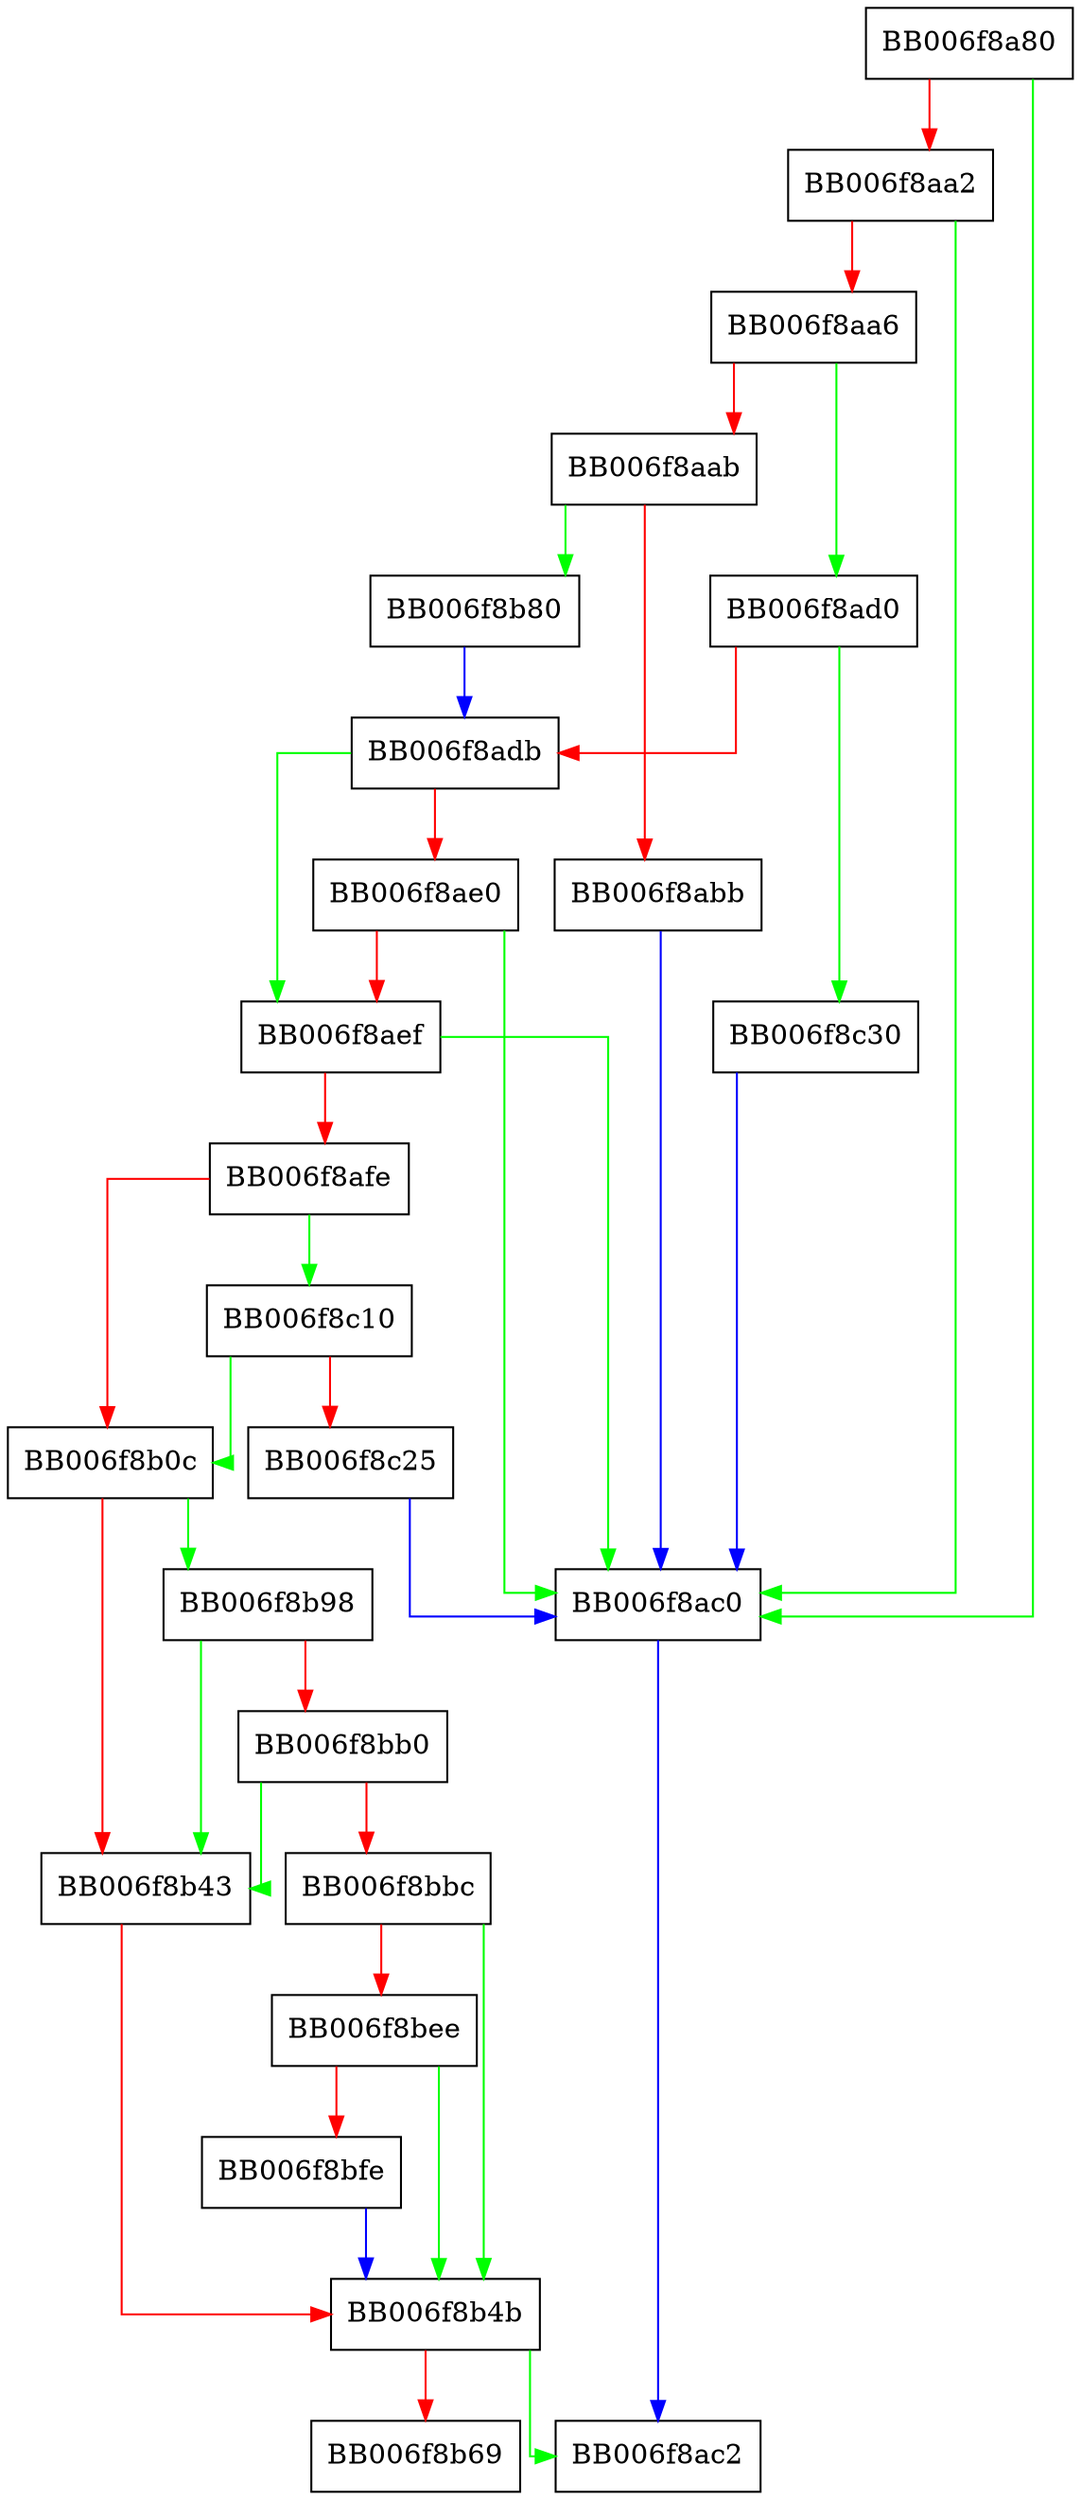 digraph sm2sig_digest_signverify_init {
  node [shape="box"];
  graph [splines=ortho];
  BB006f8a80 -> BB006f8ac0 [color="green"];
  BB006f8a80 -> BB006f8aa2 [color="red"];
  BB006f8aa2 -> BB006f8ac0 [color="green"];
  BB006f8aa2 -> BB006f8aa6 [color="red"];
  BB006f8aa6 -> BB006f8ad0 [color="green"];
  BB006f8aa6 -> BB006f8aab [color="red"];
  BB006f8aab -> BB006f8b80 [color="green"];
  BB006f8aab -> BB006f8abb [color="red"];
  BB006f8abb -> BB006f8ac0 [color="blue"];
  BB006f8ac0 -> BB006f8ac2 [color="blue"];
  BB006f8ad0 -> BB006f8c30 [color="green"];
  BB006f8ad0 -> BB006f8adb [color="red"];
  BB006f8adb -> BB006f8aef [color="green"];
  BB006f8adb -> BB006f8ae0 [color="red"];
  BB006f8ae0 -> BB006f8ac0 [color="green"];
  BB006f8ae0 -> BB006f8aef [color="red"];
  BB006f8aef -> BB006f8ac0 [color="green"];
  BB006f8aef -> BB006f8afe [color="red"];
  BB006f8afe -> BB006f8c10 [color="green"];
  BB006f8afe -> BB006f8b0c [color="red"];
  BB006f8b0c -> BB006f8b98 [color="green"];
  BB006f8b0c -> BB006f8b43 [color="red"];
  BB006f8b43 -> BB006f8b4b [color="red"];
  BB006f8b4b -> BB006f8ac2 [color="green"];
  BB006f8b4b -> BB006f8b69 [color="red"];
  BB006f8b80 -> BB006f8adb [color="blue"];
  BB006f8b98 -> BB006f8b43 [color="green"];
  BB006f8b98 -> BB006f8bb0 [color="red"];
  BB006f8bb0 -> BB006f8b43 [color="green"];
  BB006f8bb0 -> BB006f8bbc [color="red"];
  BB006f8bbc -> BB006f8b4b [color="green"];
  BB006f8bbc -> BB006f8bee [color="red"];
  BB006f8bee -> BB006f8b4b [color="green"];
  BB006f8bee -> BB006f8bfe [color="red"];
  BB006f8bfe -> BB006f8b4b [color="blue"];
  BB006f8c10 -> BB006f8b0c [color="green"];
  BB006f8c10 -> BB006f8c25 [color="red"];
  BB006f8c25 -> BB006f8ac0 [color="blue"];
  BB006f8c30 -> BB006f8ac0 [color="blue"];
}